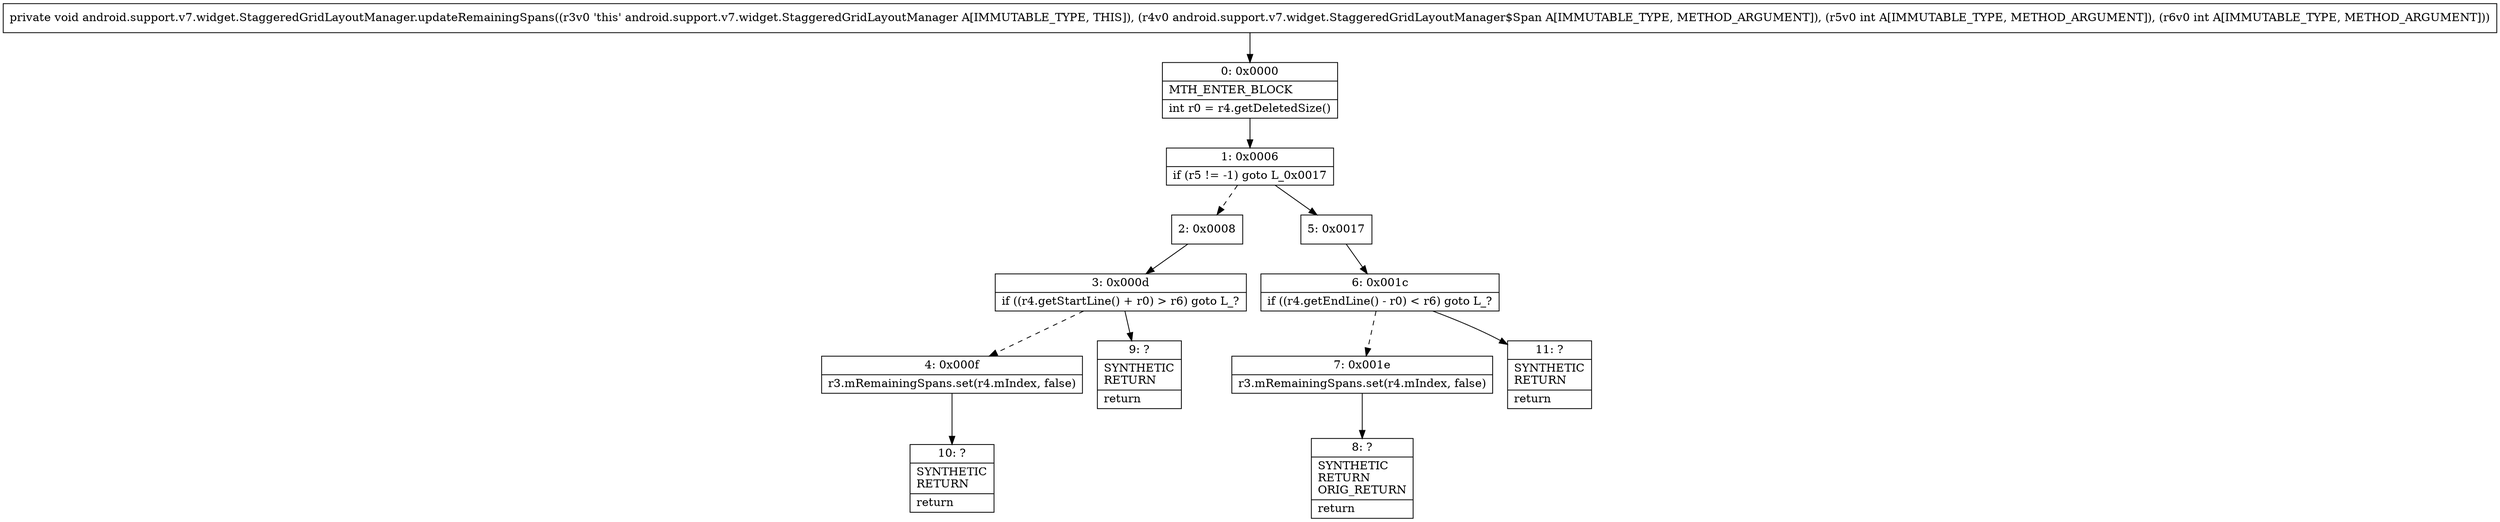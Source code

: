 digraph "CFG forandroid.support.v7.widget.StaggeredGridLayoutManager.updateRemainingSpans(Landroid\/support\/v7\/widget\/StaggeredGridLayoutManager$Span;II)V" {
Node_0 [shape=record,label="{0\:\ 0x0000|MTH_ENTER_BLOCK\l|int r0 = r4.getDeletedSize()\l}"];
Node_1 [shape=record,label="{1\:\ 0x0006|if (r5 != \-1) goto L_0x0017\l}"];
Node_2 [shape=record,label="{2\:\ 0x0008}"];
Node_3 [shape=record,label="{3\:\ 0x000d|if ((r4.getStartLine() + r0) \> r6) goto L_?\l}"];
Node_4 [shape=record,label="{4\:\ 0x000f|r3.mRemainingSpans.set(r4.mIndex, false)\l}"];
Node_5 [shape=record,label="{5\:\ 0x0017}"];
Node_6 [shape=record,label="{6\:\ 0x001c|if ((r4.getEndLine() \- r0) \< r6) goto L_?\l}"];
Node_7 [shape=record,label="{7\:\ 0x001e|r3.mRemainingSpans.set(r4.mIndex, false)\l}"];
Node_8 [shape=record,label="{8\:\ ?|SYNTHETIC\lRETURN\lORIG_RETURN\l|return\l}"];
Node_9 [shape=record,label="{9\:\ ?|SYNTHETIC\lRETURN\l|return\l}"];
Node_10 [shape=record,label="{10\:\ ?|SYNTHETIC\lRETURN\l|return\l}"];
Node_11 [shape=record,label="{11\:\ ?|SYNTHETIC\lRETURN\l|return\l}"];
MethodNode[shape=record,label="{private void android.support.v7.widget.StaggeredGridLayoutManager.updateRemainingSpans((r3v0 'this' android.support.v7.widget.StaggeredGridLayoutManager A[IMMUTABLE_TYPE, THIS]), (r4v0 android.support.v7.widget.StaggeredGridLayoutManager$Span A[IMMUTABLE_TYPE, METHOD_ARGUMENT]), (r5v0 int A[IMMUTABLE_TYPE, METHOD_ARGUMENT]), (r6v0 int A[IMMUTABLE_TYPE, METHOD_ARGUMENT])) }"];
MethodNode -> Node_0;
Node_0 -> Node_1;
Node_1 -> Node_2[style=dashed];
Node_1 -> Node_5;
Node_2 -> Node_3;
Node_3 -> Node_4[style=dashed];
Node_3 -> Node_9;
Node_4 -> Node_10;
Node_5 -> Node_6;
Node_6 -> Node_7[style=dashed];
Node_6 -> Node_11;
Node_7 -> Node_8;
}

